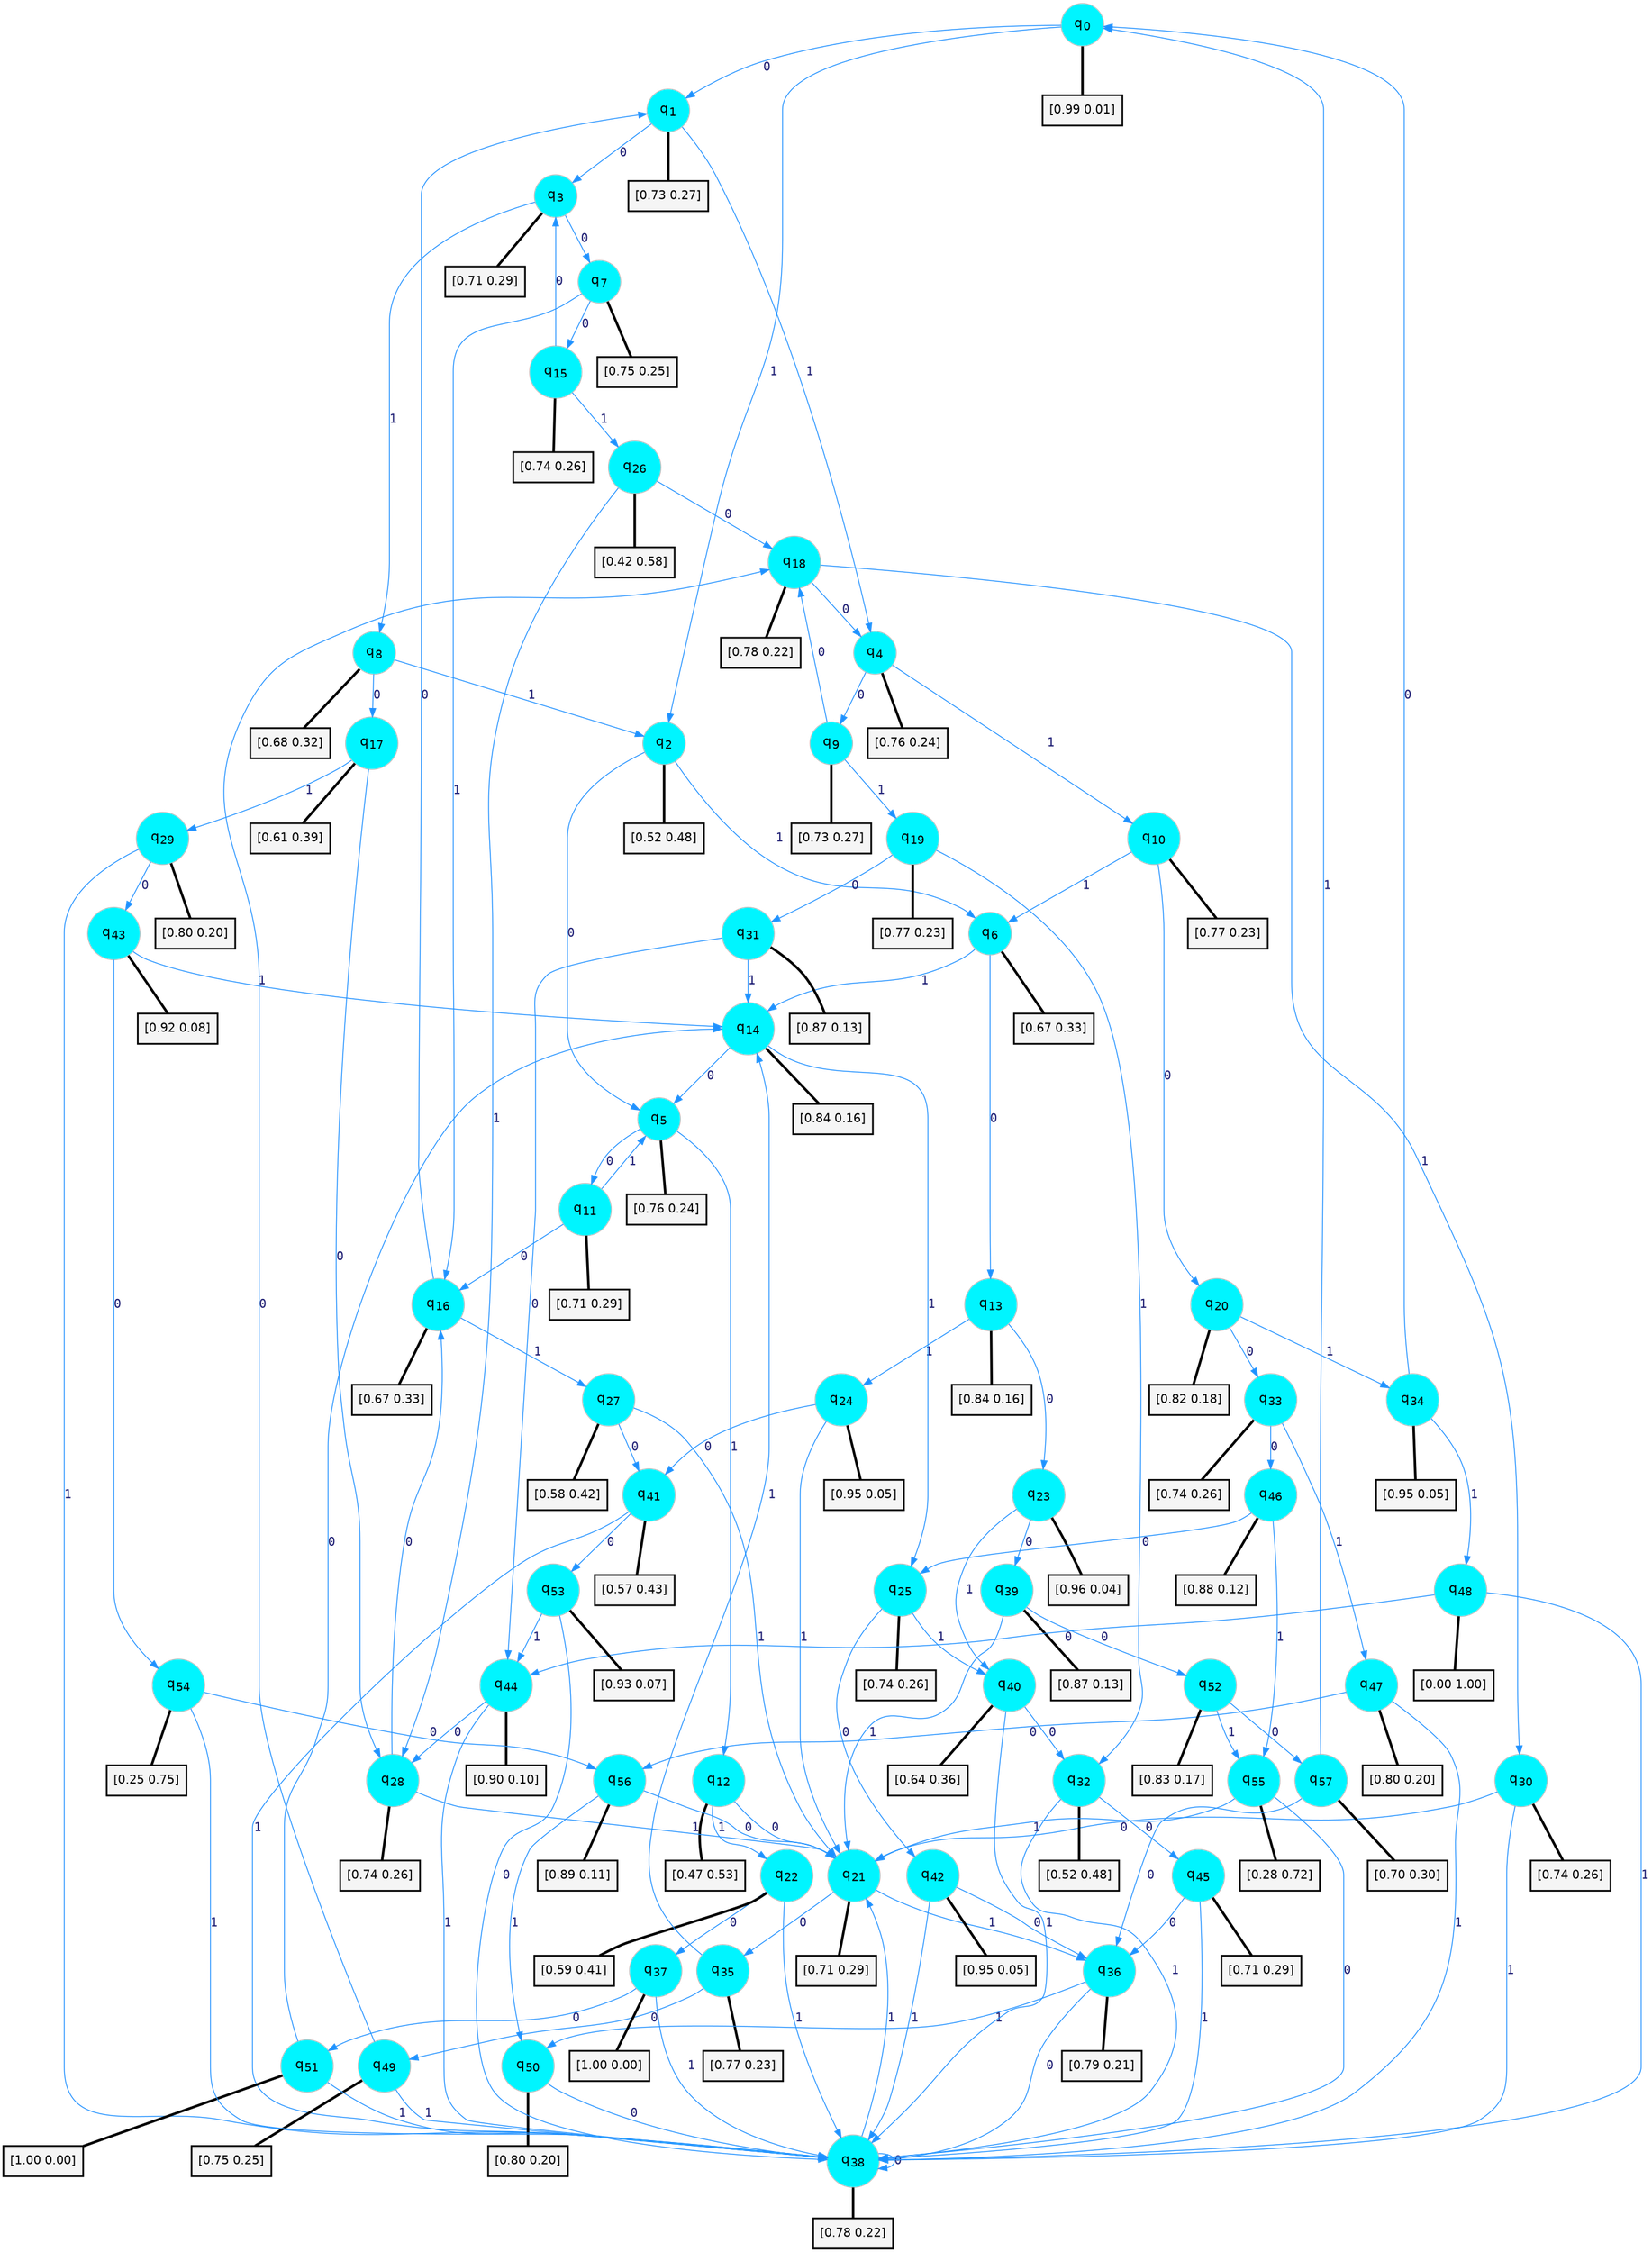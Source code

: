 digraph G {
graph [
bgcolor=transparent, dpi=300, rankdir=TD, size="40,25"];
node [
color=gray, fillcolor=turquoise1, fontcolor=black, fontname=Helvetica, fontsize=16, fontweight=bold, shape=circle, style=filled];
edge [
arrowsize=1, color=dodgerblue1, fontcolor=midnightblue, fontname=courier, fontweight=bold, penwidth=1, style=solid, weight=20];
0[label=<q<SUB>0</SUB>>];
1[label=<q<SUB>1</SUB>>];
2[label=<q<SUB>2</SUB>>];
3[label=<q<SUB>3</SUB>>];
4[label=<q<SUB>4</SUB>>];
5[label=<q<SUB>5</SUB>>];
6[label=<q<SUB>6</SUB>>];
7[label=<q<SUB>7</SUB>>];
8[label=<q<SUB>8</SUB>>];
9[label=<q<SUB>9</SUB>>];
10[label=<q<SUB>10</SUB>>];
11[label=<q<SUB>11</SUB>>];
12[label=<q<SUB>12</SUB>>];
13[label=<q<SUB>13</SUB>>];
14[label=<q<SUB>14</SUB>>];
15[label=<q<SUB>15</SUB>>];
16[label=<q<SUB>16</SUB>>];
17[label=<q<SUB>17</SUB>>];
18[label=<q<SUB>18</SUB>>];
19[label=<q<SUB>19</SUB>>];
20[label=<q<SUB>20</SUB>>];
21[label=<q<SUB>21</SUB>>];
22[label=<q<SUB>22</SUB>>];
23[label=<q<SUB>23</SUB>>];
24[label=<q<SUB>24</SUB>>];
25[label=<q<SUB>25</SUB>>];
26[label=<q<SUB>26</SUB>>];
27[label=<q<SUB>27</SUB>>];
28[label=<q<SUB>28</SUB>>];
29[label=<q<SUB>29</SUB>>];
30[label=<q<SUB>30</SUB>>];
31[label=<q<SUB>31</SUB>>];
32[label=<q<SUB>32</SUB>>];
33[label=<q<SUB>33</SUB>>];
34[label=<q<SUB>34</SUB>>];
35[label=<q<SUB>35</SUB>>];
36[label=<q<SUB>36</SUB>>];
37[label=<q<SUB>37</SUB>>];
38[label=<q<SUB>38</SUB>>];
39[label=<q<SUB>39</SUB>>];
40[label=<q<SUB>40</SUB>>];
41[label=<q<SUB>41</SUB>>];
42[label=<q<SUB>42</SUB>>];
43[label=<q<SUB>43</SUB>>];
44[label=<q<SUB>44</SUB>>];
45[label=<q<SUB>45</SUB>>];
46[label=<q<SUB>46</SUB>>];
47[label=<q<SUB>47</SUB>>];
48[label=<q<SUB>48</SUB>>];
49[label=<q<SUB>49</SUB>>];
50[label=<q<SUB>50</SUB>>];
51[label=<q<SUB>51</SUB>>];
52[label=<q<SUB>52</SUB>>];
53[label=<q<SUB>53</SUB>>];
54[label=<q<SUB>54</SUB>>];
55[label=<q<SUB>55</SUB>>];
56[label=<q<SUB>56</SUB>>];
57[label=<q<SUB>57</SUB>>];
58[label="[0.99 0.01]", shape=box,fontcolor=black, fontname=Helvetica, fontsize=14, penwidth=2, fillcolor=whitesmoke,color=black];
59[label="[0.73 0.27]", shape=box,fontcolor=black, fontname=Helvetica, fontsize=14, penwidth=2, fillcolor=whitesmoke,color=black];
60[label="[0.52 0.48]", shape=box,fontcolor=black, fontname=Helvetica, fontsize=14, penwidth=2, fillcolor=whitesmoke,color=black];
61[label="[0.71 0.29]", shape=box,fontcolor=black, fontname=Helvetica, fontsize=14, penwidth=2, fillcolor=whitesmoke,color=black];
62[label="[0.76 0.24]", shape=box,fontcolor=black, fontname=Helvetica, fontsize=14, penwidth=2, fillcolor=whitesmoke,color=black];
63[label="[0.76 0.24]", shape=box,fontcolor=black, fontname=Helvetica, fontsize=14, penwidth=2, fillcolor=whitesmoke,color=black];
64[label="[0.67 0.33]", shape=box,fontcolor=black, fontname=Helvetica, fontsize=14, penwidth=2, fillcolor=whitesmoke,color=black];
65[label="[0.75 0.25]", shape=box,fontcolor=black, fontname=Helvetica, fontsize=14, penwidth=2, fillcolor=whitesmoke,color=black];
66[label="[0.68 0.32]", shape=box,fontcolor=black, fontname=Helvetica, fontsize=14, penwidth=2, fillcolor=whitesmoke,color=black];
67[label="[0.73 0.27]", shape=box,fontcolor=black, fontname=Helvetica, fontsize=14, penwidth=2, fillcolor=whitesmoke,color=black];
68[label="[0.77 0.23]", shape=box,fontcolor=black, fontname=Helvetica, fontsize=14, penwidth=2, fillcolor=whitesmoke,color=black];
69[label="[0.71 0.29]", shape=box,fontcolor=black, fontname=Helvetica, fontsize=14, penwidth=2, fillcolor=whitesmoke,color=black];
70[label="[0.47 0.53]", shape=box,fontcolor=black, fontname=Helvetica, fontsize=14, penwidth=2, fillcolor=whitesmoke,color=black];
71[label="[0.84 0.16]", shape=box,fontcolor=black, fontname=Helvetica, fontsize=14, penwidth=2, fillcolor=whitesmoke,color=black];
72[label="[0.84 0.16]", shape=box,fontcolor=black, fontname=Helvetica, fontsize=14, penwidth=2, fillcolor=whitesmoke,color=black];
73[label="[0.74 0.26]", shape=box,fontcolor=black, fontname=Helvetica, fontsize=14, penwidth=2, fillcolor=whitesmoke,color=black];
74[label="[0.67 0.33]", shape=box,fontcolor=black, fontname=Helvetica, fontsize=14, penwidth=2, fillcolor=whitesmoke,color=black];
75[label="[0.61 0.39]", shape=box,fontcolor=black, fontname=Helvetica, fontsize=14, penwidth=2, fillcolor=whitesmoke,color=black];
76[label="[0.78 0.22]", shape=box,fontcolor=black, fontname=Helvetica, fontsize=14, penwidth=2, fillcolor=whitesmoke,color=black];
77[label="[0.77 0.23]", shape=box,fontcolor=black, fontname=Helvetica, fontsize=14, penwidth=2, fillcolor=whitesmoke,color=black];
78[label="[0.82 0.18]", shape=box,fontcolor=black, fontname=Helvetica, fontsize=14, penwidth=2, fillcolor=whitesmoke,color=black];
79[label="[0.71 0.29]", shape=box,fontcolor=black, fontname=Helvetica, fontsize=14, penwidth=2, fillcolor=whitesmoke,color=black];
80[label="[0.59 0.41]", shape=box,fontcolor=black, fontname=Helvetica, fontsize=14, penwidth=2, fillcolor=whitesmoke,color=black];
81[label="[0.96 0.04]", shape=box,fontcolor=black, fontname=Helvetica, fontsize=14, penwidth=2, fillcolor=whitesmoke,color=black];
82[label="[0.95 0.05]", shape=box,fontcolor=black, fontname=Helvetica, fontsize=14, penwidth=2, fillcolor=whitesmoke,color=black];
83[label="[0.74 0.26]", shape=box,fontcolor=black, fontname=Helvetica, fontsize=14, penwidth=2, fillcolor=whitesmoke,color=black];
84[label="[0.42 0.58]", shape=box,fontcolor=black, fontname=Helvetica, fontsize=14, penwidth=2, fillcolor=whitesmoke,color=black];
85[label="[0.58 0.42]", shape=box,fontcolor=black, fontname=Helvetica, fontsize=14, penwidth=2, fillcolor=whitesmoke,color=black];
86[label="[0.74 0.26]", shape=box,fontcolor=black, fontname=Helvetica, fontsize=14, penwidth=2, fillcolor=whitesmoke,color=black];
87[label="[0.80 0.20]", shape=box,fontcolor=black, fontname=Helvetica, fontsize=14, penwidth=2, fillcolor=whitesmoke,color=black];
88[label="[0.74 0.26]", shape=box,fontcolor=black, fontname=Helvetica, fontsize=14, penwidth=2, fillcolor=whitesmoke,color=black];
89[label="[0.87 0.13]", shape=box,fontcolor=black, fontname=Helvetica, fontsize=14, penwidth=2, fillcolor=whitesmoke,color=black];
90[label="[0.52 0.48]", shape=box,fontcolor=black, fontname=Helvetica, fontsize=14, penwidth=2, fillcolor=whitesmoke,color=black];
91[label="[0.74 0.26]", shape=box,fontcolor=black, fontname=Helvetica, fontsize=14, penwidth=2, fillcolor=whitesmoke,color=black];
92[label="[0.95 0.05]", shape=box,fontcolor=black, fontname=Helvetica, fontsize=14, penwidth=2, fillcolor=whitesmoke,color=black];
93[label="[0.77 0.23]", shape=box,fontcolor=black, fontname=Helvetica, fontsize=14, penwidth=2, fillcolor=whitesmoke,color=black];
94[label="[0.79 0.21]", shape=box,fontcolor=black, fontname=Helvetica, fontsize=14, penwidth=2, fillcolor=whitesmoke,color=black];
95[label="[1.00 0.00]", shape=box,fontcolor=black, fontname=Helvetica, fontsize=14, penwidth=2, fillcolor=whitesmoke,color=black];
96[label="[0.78 0.22]", shape=box,fontcolor=black, fontname=Helvetica, fontsize=14, penwidth=2, fillcolor=whitesmoke,color=black];
97[label="[0.87 0.13]", shape=box,fontcolor=black, fontname=Helvetica, fontsize=14, penwidth=2, fillcolor=whitesmoke,color=black];
98[label="[0.64 0.36]", shape=box,fontcolor=black, fontname=Helvetica, fontsize=14, penwidth=2, fillcolor=whitesmoke,color=black];
99[label="[0.57 0.43]", shape=box,fontcolor=black, fontname=Helvetica, fontsize=14, penwidth=2, fillcolor=whitesmoke,color=black];
100[label="[0.95 0.05]", shape=box,fontcolor=black, fontname=Helvetica, fontsize=14, penwidth=2, fillcolor=whitesmoke,color=black];
101[label="[0.92 0.08]", shape=box,fontcolor=black, fontname=Helvetica, fontsize=14, penwidth=2, fillcolor=whitesmoke,color=black];
102[label="[0.90 0.10]", shape=box,fontcolor=black, fontname=Helvetica, fontsize=14, penwidth=2, fillcolor=whitesmoke,color=black];
103[label="[0.71 0.29]", shape=box,fontcolor=black, fontname=Helvetica, fontsize=14, penwidth=2, fillcolor=whitesmoke,color=black];
104[label="[0.88 0.12]", shape=box,fontcolor=black, fontname=Helvetica, fontsize=14, penwidth=2, fillcolor=whitesmoke,color=black];
105[label="[0.80 0.20]", shape=box,fontcolor=black, fontname=Helvetica, fontsize=14, penwidth=2, fillcolor=whitesmoke,color=black];
106[label="[0.00 1.00]", shape=box,fontcolor=black, fontname=Helvetica, fontsize=14, penwidth=2, fillcolor=whitesmoke,color=black];
107[label="[0.75 0.25]", shape=box,fontcolor=black, fontname=Helvetica, fontsize=14, penwidth=2, fillcolor=whitesmoke,color=black];
108[label="[0.80 0.20]", shape=box,fontcolor=black, fontname=Helvetica, fontsize=14, penwidth=2, fillcolor=whitesmoke,color=black];
109[label="[1.00 0.00]", shape=box,fontcolor=black, fontname=Helvetica, fontsize=14, penwidth=2, fillcolor=whitesmoke,color=black];
110[label="[0.83 0.17]", shape=box,fontcolor=black, fontname=Helvetica, fontsize=14, penwidth=2, fillcolor=whitesmoke,color=black];
111[label="[0.93 0.07]", shape=box,fontcolor=black, fontname=Helvetica, fontsize=14, penwidth=2, fillcolor=whitesmoke,color=black];
112[label="[0.25 0.75]", shape=box,fontcolor=black, fontname=Helvetica, fontsize=14, penwidth=2, fillcolor=whitesmoke,color=black];
113[label="[0.28 0.72]", shape=box,fontcolor=black, fontname=Helvetica, fontsize=14, penwidth=2, fillcolor=whitesmoke,color=black];
114[label="[0.89 0.11]", shape=box,fontcolor=black, fontname=Helvetica, fontsize=14, penwidth=2, fillcolor=whitesmoke,color=black];
115[label="[0.70 0.30]", shape=box,fontcolor=black, fontname=Helvetica, fontsize=14, penwidth=2, fillcolor=whitesmoke,color=black];
0->1 [label=0];
0->2 [label=1];
0->58 [arrowhead=none, penwidth=3,color=black];
1->3 [label=0];
1->4 [label=1];
1->59 [arrowhead=none, penwidth=3,color=black];
2->5 [label=0];
2->6 [label=1];
2->60 [arrowhead=none, penwidth=3,color=black];
3->7 [label=0];
3->8 [label=1];
3->61 [arrowhead=none, penwidth=3,color=black];
4->9 [label=0];
4->10 [label=1];
4->62 [arrowhead=none, penwidth=3,color=black];
5->11 [label=0];
5->12 [label=1];
5->63 [arrowhead=none, penwidth=3,color=black];
6->13 [label=0];
6->14 [label=1];
6->64 [arrowhead=none, penwidth=3,color=black];
7->15 [label=0];
7->16 [label=1];
7->65 [arrowhead=none, penwidth=3,color=black];
8->17 [label=0];
8->2 [label=1];
8->66 [arrowhead=none, penwidth=3,color=black];
9->18 [label=0];
9->19 [label=1];
9->67 [arrowhead=none, penwidth=3,color=black];
10->20 [label=0];
10->6 [label=1];
10->68 [arrowhead=none, penwidth=3,color=black];
11->16 [label=0];
11->5 [label=1];
11->69 [arrowhead=none, penwidth=3,color=black];
12->21 [label=0];
12->22 [label=1];
12->70 [arrowhead=none, penwidth=3,color=black];
13->23 [label=0];
13->24 [label=1];
13->71 [arrowhead=none, penwidth=3,color=black];
14->5 [label=0];
14->25 [label=1];
14->72 [arrowhead=none, penwidth=3,color=black];
15->3 [label=0];
15->26 [label=1];
15->73 [arrowhead=none, penwidth=3,color=black];
16->1 [label=0];
16->27 [label=1];
16->74 [arrowhead=none, penwidth=3,color=black];
17->28 [label=0];
17->29 [label=1];
17->75 [arrowhead=none, penwidth=3,color=black];
18->4 [label=0];
18->30 [label=1];
18->76 [arrowhead=none, penwidth=3,color=black];
19->31 [label=0];
19->32 [label=1];
19->77 [arrowhead=none, penwidth=3,color=black];
20->33 [label=0];
20->34 [label=1];
20->78 [arrowhead=none, penwidth=3,color=black];
21->35 [label=0];
21->36 [label=1];
21->79 [arrowhead=none, penwidth=3,color=black];
22->37 [label=0];
22->38 [label=1];
22->80 [arrowhead=none, penwidth=3,color=black];
23->39 [label=0];
23->40 [label=1];
23->81 [arrowhead=none, penwidth=3,color=black];
24->41 [label=0];
24->21 [label=1];
24->82 [arrowhead=none, penwidth=3,color=black];
25->42 [label=0];
25->40 [label=1];
25->83 [arrowhead=none, penwidth=3,color=black];
26->18 [label=0];
26->28 [label=1];
26->84 [arrowhead=none, penwidth=3,color=black];
27->41 [label=0];
27->21 [label=1];
27->85 [arrowhead=none, penwidth=3,color=black];
28->16 [label=0];
28->21 [label=1];
28->86 [arrowhead=none, penwidth=3,color=black];
29->43 [label=0];
29->38 [label=1];
29->87 [arrowhead=none, penwidth=3,color=black];
30->21 [label=0];
30->38 [label=1];
30->88 [arrowhead=none, penwidth=3,color=black];
31->44 [label=0];
31->14 [label=1];
31->89 [arrowhead=none, penwidth=3,color=black];
32->45 [label=0];
32->38 [label=1];
32->90 [arrowhead=none, penwidth=3,color=black];
33->46 [label=0];
33->47 [label=1];
33->91 [arrowhead=none, penwidth=3,color=black];
34->0 [label=0];
34->48 [label=1];
34->92 [arrowhead=none, penwidth=3,color=black];
35->49 [label=0];
35->14 [label=1];
35->93 [arrowhead=none, penwidth=3,color=black];
36->38 [label=0];
36->50 [label=1];
36->94 [arrowhead=none, penwidth=3,color=black];
37->51 [label=0];
37->38 [label=1];
37->95 [arrowhead=none, penwidth=3,color=black];
38->38 [label=0];
38->21 [label=1];
38->96 [arrowhead=none, penwidth=3,color=black];
39->52 [label=0];
39->21 [label=1];
39->97 [arrowhead=none, penwidth=3,color=black];
40->32 [label=0];
40->38 [label=1];
40->98 [arrowhead=none, penwidth=3,color=black];
41->53 [label=0];
41->38 [label=1];
41->99 [arrowhead=none, penwidth=3,color=black];
42->36 [label=0];
42->38 [label=1];
42->100 [arrowhead=none, penwidth=3,color=black];
43->54 [label=0];
43->14 [label=1];
43->101 [arrowhead=none, penwidth=3,color=black];
44->28 [label=0];
44->38 [label=1];
44->102 [arrowhead=none, penwidth=3,color=black];
45->36 [label=0];
45->38 [label=1];
45->103 [arrowhead=none, penwidth=3,color=black];
46->25 [label=0];
46->55 [label=1];
46->104 [arrowhead=none, penwidth=3,color=black];
47->56 [label=0];
47->38 [label=1];
47->105 [arrowhead=none, penwidth=3,color=black];
48->44 [label=0];
48->38 [label=1];
48->106 [arrowhead=none, penwidth=3,color=black];
49->18 [label=0];
49->38 [label=1];
49->107 [arrowhead=none, penwidth=3,color=black];
50->38 [label=0];
50->108 [arrowhead=none, penwidth=3,color=black];
51->14 [label=0];
51->38 [label=1];
51->109 [arrowhead=none, penwidth=3,color=black];
52->57 [label=0];
52->55 [label=1];
52->110 [arrowhead=none, penwidth=3,color=black];
53->38 [label=0];
53->44 [label=1];
53->111 [arrowhead=none, penwidth=3,color=black];
54->56 [label=0];
54->38 [label=1];
54->112 [arrowhead=none, penwidth=3,color=black];
55->38 [label=0];
55->21 [label=1];
55->113 [arrowhead=none, penwidth=3,color=black];
56->21 [label=0];
56->50 [label=1];
56->114 [arrowhead=none, penwidth=3,color=black];
57->36 [label=0];
57->0 [label=1];
57->115 [arrowhead=none, penwidth=3,color=black];
}
